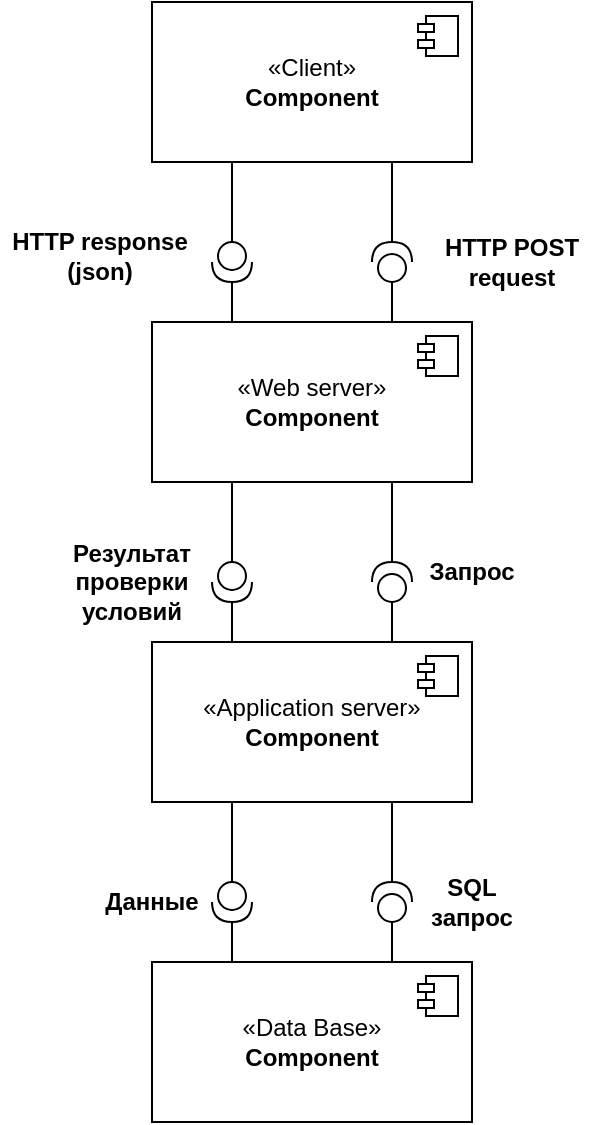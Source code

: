 <mxfile version="21.5.0" type="device">
  <diagram name="Страница 1" id="GJiFtdkh1pTYWeu0c0Io">
    <mxGraphModel dx="1050" dy="589" grid="0" gridSize="10" guides="1" tooltips="1" connect="1" arrows="1" fold="1" page="1" pageScale="1" pageWidth="827" pageHeight="1169" math="0" shadow="0">
      <root>
        <mxCell id="0" />
        <mxCell id="1" parent="0" />
        <mxCell id="3KBALZcBaJAxJALAeQo4-1" value="«Client»&lt;br&gt;&lt;b&gt;Component&lt;/b&gt;" style="html=1;dropTarget=0;whiteSpace=wrap;" vertex="1" parent="1">
          <mxGeometry x="360" y="40" width="160" height="80" as="geometry" />
        </mxCell>
        <mxCell id="3KBALZcBaJAxJALAeQo4-2" value="" style="shape=module;jettyWidth=8;jettyHeight=4;" vertex="1" parent="3KBALZcBaJAxJALAeQo4-1">
          <mxGeometry x="1" width="20" height="20" relative="1" as="geometry">
            <mxPoint x="-27" y="7" as="offset" />
          </mxGeometry>
        </mxCell>
        <mxCell id="3KBALZcBaJAxJALAeQo4-3" value="«Web server»&lt;br&gt;&lt;b&gt;Component&lt;/b&gt;" style="html=1;dropTarget=0;whiteSpace=wrap;" vertex="1" parent="1">
          <mxGeometry x="360" y="200" width="160" height="80" as="geometry" />
        </mxCell>
        <mxCell id="3KBALZcBaJAxJALAeQo4-4" value="" style="shape=module;jettyWidth=8;jettyHeight=4;" vertex="1" parent="3KBALZcBaJAxJALAeQo4-3">
          <mxGeometry x="1" width="20" height="20" relative="1" as="geometry">
            <mxPoint x="-27" y="7" as="offset" />
          </mxGeometry>
        </mxCell>
        <mxCell id="3KBALZcBaJAxJALAeQo4-5" value="«Application server»&lt;br&gt;&lt;b&gt;Component&lt;/b&gt;" style="html=1;dropTarget=0;whiteSpace=wrap;" vertex="1" parent="1">
          <mxGeometry x="360" y="360" width="160" height="80" as="geometry" />
        </mxCell>
        <mxCell id="3KBALZcBaJAxJALAeQo4-6" value="" style="shape=module;jettyWidth=8;jettyHeight=4;" vertex="1" parent="3KBALZcBaJAxJALAeQo4-5">
          <mxGeometry x="1" width="20" height="20" relative="1" as="geometry">
            <mxPoint x="-27" y="7" as="offset" />
          </mxGeometry>
        </mxCell>
        <mxCell id="3KBALZcBaJAxJALAeQo4-7" value="«Data Base»&lt;br&gt;&lt;b&gt;Component&lt;/b&gt;" style="html=1;dropTarget=0;whiteSpace=wrap;" vertex="1" parent="1">
          <mxGeometry x="360" y="520" width="160" height="80" as="geometry" />
        </mxCell>
        <mxCell id="3KBALZcBaJAxJALAeQo4-8" value="" style="shape=module;jettyWidth=8;jettyHeight=4;" vertex="1" parent="3KBALZcBaJAxJALAeQo4-7">
          <mxGeometry x="1" width="20" height="20" relative="1" as="geometry">
            <mxPoint x="-27" y="7" as="offset" />
          </mxGeometry>
        </mxCell>
        <mxCell id="3KBALZcBaJAxJALAeQo4-9" value="" style="shape=providedRequiredInterface;html=1;verticalLabelPosition=bottom;sketch=0;rotation=90;" vertex="1" parent="1">
          <mxGeometry x="390" y="160" width="20" height="20" as="geometry" />
        </mxCell>
        <mxCell id="3KBALZcBaJAxJALAeQo4-10" value="" style="shape=providedRequiredInterface;html=1;verticalLabelPosition=bottom;sketch=0;rotation=90;" vertex="1" parent="1">
          <mxGeometry x="390" y="320" width="20" height="20" as="geometry" />
        </mxCell>
        <mxCell id="3KBALZcBaJAxJALAeQo4-11" value="" style="shape=providedRequiredInterface;html=1;verticalLabelPosition=bottom;sketch=0;rotation=90;" vertex="1" parent="1">
          <mxGeometry x="390" y="480" width="20" height="20" as="geometry" />
        </mxCell>
        <mxCell id="3KBALZcBaJAxJALAeQo4-12" value="" style="shape=providedRequiredInterface;html=1;verticalLabelPosition=bottom;sketch=0;rotation=-90;" vertex="1" parent="1">
          <mxGeometry x="470" y="160" width="20" height="20" as="geometry" />
        </mxCell>
        <mxCell id="3KBALZcBaJAxJALAeQo4-13" value="" style="shape=providedRequiredInterface;html=1;verticalLabelPosition=bottom;sketch=0;rotation=-90;" vertex="1" parent="1">
          <mxGeometry x="470" y="320" width="20" height="20" as="geometry" />
        </mxCell>
        <mxCell id="3KBALZcBaJAxJALAeQo4-14" value="" style="shape=providedRequiredInterface;html=1;verticalLabelPosition=bottom;sketch=0;rotation=-90;" vertex="1" parent="1">
          <mxGeometry x="470" y="480" width="20" height="20" as="geometry" />
        </mxCell>
        <mxCell id="3KBALZcBaJAxJALAeQo4-19" value="" style="endArrow=none;html=1;rounded=0;entryX=0.25;entryY=1;entryDx=0;entryDy=0;exitX=0;exitY=0.5;exitDx=0;exitDy=0;exitPerimeter=0;" edge="1" parent="1" source="3KBALZcBaJAxJALAeQo4-9" target="3KBALZcBaJAxJALAeQo4-1">
          <mxGeometry width="50" height="50" relative="1" as="geometry">
            <mxPoint x="390" y="270" as="sourcePoint" />
            <mxPoint x="440" y="220" as="targetPoint" />
          </mxGeometry>
        </mxCell>
        <mxCell id="3KBALZcBaJAxJALAeQo4-20" value="" style="endArrow=none;html=1;rounded=0;entryX=0.75;entryY=1;entryDx=0;entryDy=0;exitX=1;exitY=0.5;exitDx=0;exitDy=0;exitPerimeter=0;" edge="1" parent="1" source="3KBALZcBaJAxJALAeQo4-12" target="3KBALZcBaJAxJALAeQo4-1">
          <mxGeometry width="50" height="50" relative="1" as="geometry">
            <mxPoint x="510" y="170" as="sourcePoint" />
            <mxPoint x="510" y="130" as="targetPoint" />
          </mxGeometry>
        </mxCell>
        <mxCell id="3KBALZcBaJAxJALAeQo4-21" value="" style="endArrow=none;html=1;rounded=0;entryX=0.25;entryY=1;entryDx=0;entryDy=0;exitX=0;exitY=0.5;exitDx=0;exitDy=0;exitPerimeter=0;" edge="1" parent="1" source="3KBALZcBaJAxJALAeQo4-10" target="3KBALZcBaJAxJALAeQo4-3">
          <mxGeometry width="50" height="50" relative="1" as="geometry">
            <mxPoint x="420" y="180" as="sourcePoint" />
            <mxPoint x="420" y="140" as="targetPoint" />
          </mxGeometry>
        </mxCell>
        <mxCell id="3KBALZcBaJAxJALAeQo4-22" value="" style="endArrow=none;html=1;rounded=0;entryX=0.75;entryY=1;entryDx=0;entryDy=0;exitX=1;exitY=0.5;exitDx=0;exitDy=0;exitPerimeter=0;" edge="1" parent="1" source="3KBALZcBaJAxJALAeQo4-13" target="3KBALZcBaJAxJALAeQo4-3">
          <mxGeometry width="50" height="50" relative="1" as="geometry">
            <mxPoint x="430" y="190" as="sourcePoint" />
            <mxPoint x="430" y="150" as="targetPoint" />
          </mxGeometry>
        </mxCell>
        <mxCell id="3KBALZcBaJAxJALAeQo4-23" value="" style="endArrow=none;html=1;rounded=0;entryX=0.25;entryY=1;entryDx=0;entryDy=0;exitX=0;exitY=0.5;exitDx=0;exitDy=0;exitPerimeter=0;" edge="1" parent="1" source="3KBALZcBaJAxJALAeQo4-11" target="3KBALZcBaJAxJALAeQo4-5">
          <mxGeometry width="50" height="50" relative="1" as="geometry">
            <mxPoint x="440" y="200" as="sourcePoint" />
            <mxPoint x="440" y="160" as="targetPoint" />
          </mxGeometry>
        </mxCell>
        <mxCell id="3KBALZcBaJAxJALAeQo4-24" value="" style="endArrow=none;html=1;rounded=0;entryX=0.75;entryY=1;entryDx=0;entryDy=0;exitX=1;exitY=0.5;exitDx=0;exitDy=0;exitPerimeter=0;" edge="1" parent="1" source="3KBALZcBaJAxJALAeQo4-14" target="3KBALZcBaJAxJALAeQo4-5">
          <mxGeometry width="50" height="50" relative="1" as="geometry">
            <mxPoint x="450" y="210" as="sourcePoint" />
            <mxPoint x="450" y="170" as="targetPoint" />
          </mxGeometry>
        </mxCell>
        <mxCell id="3KBALZcBaJAxJALAeQo4-25" value="" style="endArrow=none;html=1;rounded=0;entryX=1;entryY=0.5;entryDx=0;entryDy=0;exitX=0.25;exitY=0;exitDx=0;exitDy=0;entryPerimeter=0;" edge="1" parent="1" source="3KBALZcBaJAxJALAeQo4-3" target="3KBALZcBaJAxJALAeQo4-9">
          <mxGeometry width="50" height="50" relative="1" as="geometry">
            <mxPoint x="460" y="220" as="sourcePoint" />
            <mxPoint x="460" y="180" as="targetPoint" />
          </mxGeometry>
        </mxCell>
        <mxCell id="3KBALZcBaJAxJALAeQo4-26" value="" style="endArrow=none;html=1;rounded=0;entryX=0;entryY=0.5;entryDx=0;entryDy=0;exitX=0.75;exitY=0;exitDx=0;exitDy=0;entryPerimeter=0;" edge="1" parent="1" source="3KBALZcBaJAxJALAeQo4-3" target="3KBALZcBaJAxJALAeQo4-12">
          <mxGeometry width="50" height="50" relative="1" as="geometry">
            <mxPoint x="470" y="230" as="sourcePoint" />
            <mxPoint x="470" y="190" as="targetPoint" />
          </mxGeometry>
        </mxCell>
        <mxCell id="3KBALZcBaJAxJALAeQo4-28" value="" style="endArrow=none;html=1;rounded=0;entryX=0;entryY=0.5;entryDx=0;entryDy=0;exitX=0.75;exitY=0;exitDx=0;exitDy=0;entryPerimeter=0;" edge="1" parent="1" source="3KBALZcBaJAxJALAeQo4-5" target="3KBALZcBaJAxJALAeQo4-13">
          <mxGeometry width="50" height="50" relative="1" as="geometry">
            <mxPoint x="490" y="250" as="sourcePoint" />
            <mxPoint x="490" y="210" as="targetPoint" />
          </mxGeometry>
        </mxCell>
        <mxCell id="3KBALZcBaJAxJALAeQo4-29" value="" style="endArrow=none;html=1;rounded=0;entryX=1;entryY=0.5;entryDx=0;entryDy=0;exitX=0.25;exitY=0;exitDx=0;exitDy=0;entryPerimeter=0;" edge="1" parent="1" source="3KBALZcBaJAxJALAeQo4-5" target="3KBALZcBaJAxJALAeQo4-10">
          <mxGeometry width="50" height="50" relative="1" as="geometry">
            <mxPoint x="500" y="260" as="sourcePoint" />
            <mxPoint x="500" y="220" as="targetPoint" />
          </mxGeometry>
        </mxCell>
        <mxCell id="3KBALZcBaJAxJALAeQo4-30" value="" style="endArrow=none;html=1;rounded=0;entryX=1;entryY=0.5;entryDx=0;entryDy=0;exitX=0.25;exitY=0;exitDx=0;exitDy=0;entryPerimeter=0;" edge="1" parent="1" source="3KBALZcBaJAxJALAeQo4-7" target="3KBALZcBaJAxJALAeQo4-11">
          <mxGeometry width="50" height="50" relative="1" as="geometry">
            <mxPoint x="510" y="270" as="sourcePoint" />
            <mxPoint x="510" y="230" as="targetPoint" />
          </mxGeometry>
        </mxCell>
        <mxCell id="3KBALZcBaJAxJALAeQo4-31" value="" style="endArrow=none;html=1;rounded=0;entryX=0;entryY=0.5;entryDx=0;entryDy=0;exitX=0.75;exitY=0;exitDx=0;exitDy=0;entryPerimeter=0;" edge="1" parent="1" source="3KBALZcBaJAxJALAeQo4-7" target="3KBALZcBaJAxJALAeQo4-14">
          <mxGeometry width="50" height="50" relative="1" as="geometry">
            <mxPoint x="520" y="280" as="sourcePoint" />
            <mxPoint x="520" y="240" as="targetPoint" />
          </mxGeometry>
        </mxCell>
        <mxCell id="3KBALZcBaJAxJALAeQo4-32" value="&lt;b&gt;Данные&lt;/b&gt;" style="text;html=1;strokeColor=none;fillColor=none;align=center;verticalAlign=middle;whiteSpace=wrap;rounded=0;" vertex="1" parent="1">
          <mxGeometry x="330" y="475" width="60" height="30" as="geometry" />
        </mxCell>
        <mxCell id="3KBALZcBaJAxJALAeQo4-33" value="&lt;b&gt;SQL запрос&lt;/b&gt;" style="text;html=1;strokeColor=none;fillColor=none;align=center;verticalAlign=middle;whiteSpace=wrap;rounded=0;" vertex="1" parent="1">
          <mxGeometry x="490" y="475" width="60" height="30" as="geometry" />
        </mxCell>
        <mxCell id="3KBALZcBaJAxJALAeQo4-34" value="&lt;b&gt;HTTP response (json)&lt;/b&gt;" style="text;html=1;strokeColor=none;fillColor=none;align=center;verticalAlign=middle;whiteSpace=wrap;rounded=0;" vertex="1" parent="1">
          <mxGeometry x="284" y="152" width="100" height="30" as="geometry" />
        </mxCell>
        <mxCell id="3KBALZcBaJAxJALAeQo4-35" value="&lt;b&gt;HTTP POST request&lt;/b&gt;" style="text;html=1;strokeColor=none;fillColor=none;align=center;verticalAlign=middle;whiteSpace=wrap;rounded=0;" vertex="1" parent="1">
          <mxGeometry x="500" y="155" width="80" height="30" as="geometry" />
        </mxCell>
        <mxCell id="3KBALZcBaJAxJALAeQo4-36" value="&lt;b&gt;Запрос&lt;/b&gt;" style="text;html=1;strokeColor=none;fillColor=none;align=center;verticalAlign=middle;whiteSpace=wrap;rounded=0;" vertex="1" parent="1">
          <mxGeometry x="490" y="310" width="60" height="30" as="geometry" />
        </mxCell>
        <mxCell id="3KBALZcBaJAxJALAeQo4-37" value="&lt;b&gt;Результат проверки условий&lt;/b&gt;" style="text;html=1;strokeColor=none;fillColor=none;align=center;verticalAlign=middle;whiteSpace=wrap;rounded=0;" vertex="1" parent="1">
          <mxGeometry x="320" y="315" width="60" height="30" as="geometry" />
        </mxCell>
      </root>
    </mxGraphModel>
  </diagram>
</mxfile>
$ git reset --hard a3775a5485af0af20375cedf46112db5f813322a 
    $ git push --force
